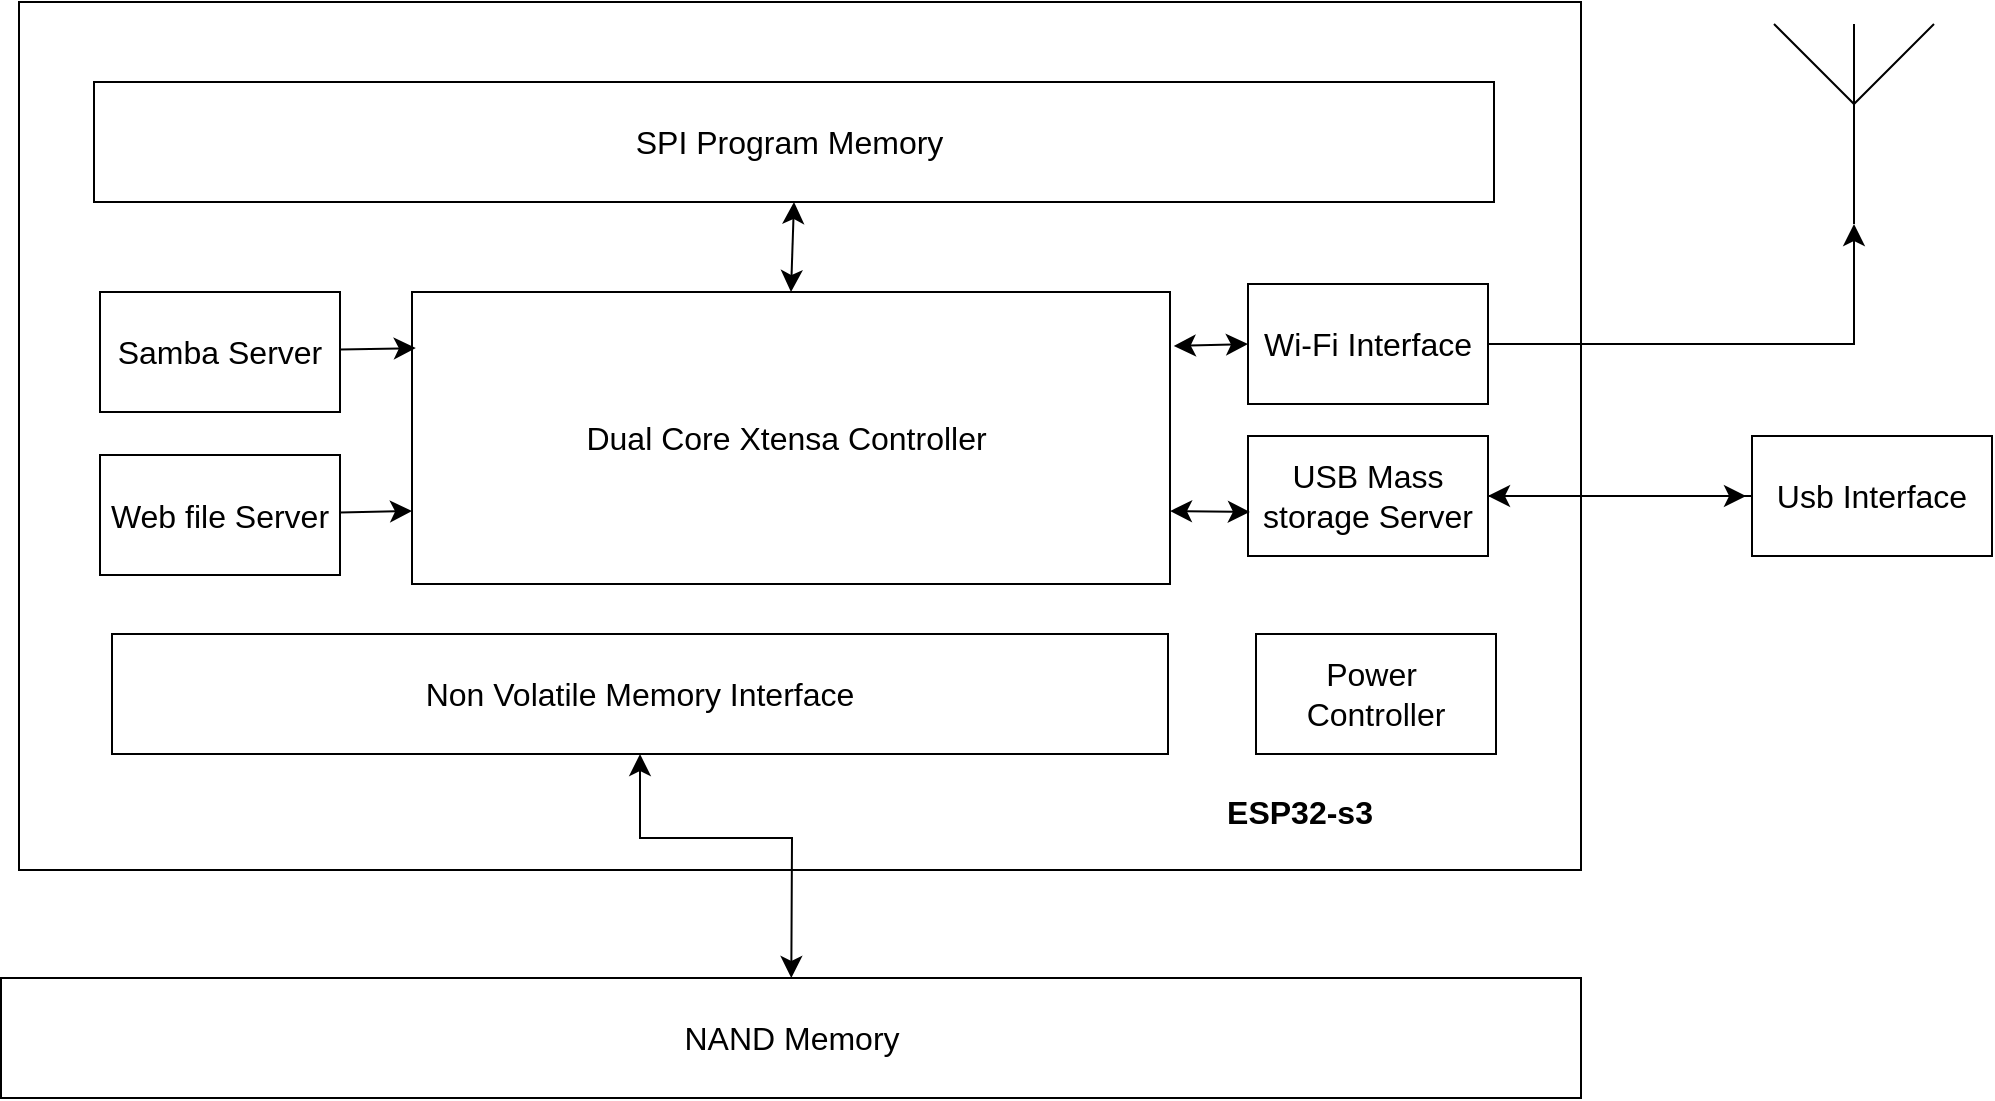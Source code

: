 <mxfile version="22.0.3" type="device" pages="7">
  <diagram name="Main diagram" id="fTazoIgjWFSornXi_nqM">
    <mxGraphModel dx="1818" dy="1270" grid="0" gridSize="10" guides="1" tooltips="1" connect="1" arrows="1" fold="1" page="0" pageScale="1" pageWidth="850" pageHeight="1100" math="0" shadow="0">
      <root>
        <mxCell id="0" />
        <mxCell id="1" parent="0" />
        <mxCell id="XU0CmUklBmpZ9Jlr42OP-1" value="" style="rounded=0;whiteSpace=wrap;html=1;fontSize=16;" parent="1" vertex="1">
          <mxGeometry x="-254.5" y="-87" width="781" height="434" as="geometry" />
        </mxCell>
        <mxCell id="XU0CmUklBmpZ9Jlr42OP-2" value="Samba Server" style="rounded=0;whiteSpace=wrap;html=1;fontSize=16;" parent="1" vertex="1">
          <mxGeometry x="-214" y="58" width="120" height="60" as="geometry" />
        </mxCell>
        <mxCell id="XU0CmUklBmpZ9Jlr42OP-26" style="edgeStyle=none;curved=1;rounded=0;orthogonalLoop=1;jettySize=auto;html=1;entryX=0;entryY=0.75;entryDx=0;entryDy=0;fontSize=12;startSize=8;endSize=8;" parent="1" source="XU0CmUklBmpZ9Jlr42OP-3" target="XU0CmUklBmpZ9Jlr42OP-6" edge="1">
          <mxGeometry relative="1" as="geometry" />
        </mxCell>
        <mxCell id="XU0CmUklBmpZ9Jlr42OP-3" value="Web file Server" style="rounded=0;whiteSpace=wrap;html=1;fontSize=16;" parent="1" vertex="1">
          <mxGeometry x="-214" y="139.5" width="120" height="60" as="geometry" />
        </mxCell>
        <mxCell id="XU0CmUklBmpZ9Jlr42OP-6" value="Dual Core Xtensa Controller&amp;nbsp;" style="rounded=0;whiteSpace=wrap;html=1;fontSize=16;" parent="1" vertex="1">
          <mxGeometry x="-58" y="58" width="379" height="146" as="geometry" />
        </mxCell>
        <mxCell id="XU0CmUklBmpZ9Jlr42OP-7" value="Wi-Fi Interface" style="rounded=0;whiteSpace=wrap;html=1;fontSize=16;" parent="1" vertex="1">
          <mxGeometry x="360" y="54" width="120" height="60" as="geometry" />
        </mxCell>
        <mxCell id="XU0CmUklBmpZ9Jlr42OP-14" style="edgeStyle=none;curved=1;rounded=0;orthogonalLoop=1;jettySize=auto;html=1;fontSize=12;startSize=8;endSize=8;" parent="1" source="XU0CmUklBmpZ9Jlr42OP-8" edge="1">
          <mxGeometry relative="1" as="geometry">
            <mxPoint x="609" y="160" as="targetPoint" />
          </mxGeometry>
        </mxCell>
        <mxCell id="XU0CmUklBmpZ9Jlr42OP-8" value="USB Mass storage Server" style="rounded=0;whiteSpace=wrap;html=1;fontSize=16;" parent="1" vertex="1">
          <mxGeometry x="360" y="130" width="120" height="60" as="geometry" />
        </mxCell>
        <mxCell id="XU0CmUklBmpZ9Jlr42OP-9" value="Non Volatile Memory Interface" style="rounded=0;whiteSpace=wrap;html=1;fontSize=16;" parent="1" vertex="1">
          <mxGeometry x="-208" y="229" width="528" height="60" as="geometry" />
        </mxCell>
        <mxCell id="XU0CmUklBmpZ9Jlr42OP-10" value="Power&amp;nbsp;&lt;br&gt;Controller" style="rounded=0;whiteSpace=wrap;html=1;fontSize=16;" parent="1" vertex="1">
          <mxGeometry x="364" y="229" width="120" height="60" as="geometry" />
        </mxCell>
        <mxCell id="XU0CmUklBmpZ9Jlr42OP-11" value="" style="verticalLabelPosition=bottom;shadow=0;dashed=0;align=center;html=1;verticalAlign=top;shape=mxgraph.electrical.radio.aerial_-_antenna_1;fontSize=16;" parent="1" vertex="1">
          <mxGeometry x="623" y="-76" width="80" height="100" as="geometry" />
        </mxCell>
        <mxCell id="XU0CmUklBmpZ9Jlr42OP-12" style="edgeStyle=none;rounded=0;orthogonalLoop=1;jettySize=auto;html=1;entryX=0.5;entryY=1;entryDx=0;entryDy=0;entryPerimeter=0;fontSize=12;startSize=8;endSize=8;" parent="1" source="XU0CmUklBmpZ9Jlr42OP-7" target="XU0CmUklBmpZ9Jlr42OP-11" edge="1">
          <mxGeometry relative="1" as="geometry">
            <Array as="points">
              <mxPoint x="663" y="84" />
            </Array>
          </mxGeometry>
        </mxCell>
        <mxCell id="XU0CmUklBmpZ9Jlr42OP-15" style="edgeStyle=none;curved=1;rounded=0;orthogonalLoop=1;jettySize=auto;html=1;entryX=1;entryY=0.5;entryDx=0;entryDy=0;fontSize=12;startSize=8;endSize=8;" parent="1" source="XU0CmUklBmpZ9Jlr42OP-13" target="XU0CmUklBmpZ9Jlr42OP-8" edge="1">
          <mxGeometry relative="1" as="geometry" />
        </mxCell>
        <mxCell id="XU0CmUklBmpZ9Jlr42OP-13" value="Usb Interface" style="rounded=0;whiteSpace=wrap;html=1;fontSize=16;" parent="1" vertex="1">
          <mxGeometry x="612" y="130" width="120" height="60" as="geometry" />
        </mxCell>
        <mxCell id="j_90nBa62DZxo_16f8VW-1" style="edgeStyle=none;rounded=0;orthogonalLoop=1;jettySize=auto;html=1;entryX=0.5;entryY=1;entryDx=0;entryDy=0;fontSize=12;startSize=8;endSize=8;jumpStyle=arc;endArrow=classic;endFill=1;startArrow=classic;startFill=1;" parent="1" source="XU0CmUklBmpZ9Jlr42OP-16" target="XU0CmUklBmpZ9Jlr42OP-9" edge="1">
          <mxGeometry relative="1" as="geometry">
            <Array as="points">
              <mxPoint x="132" y="331" />
              <mxPoint x="56" y="331" />
            </Array>
          </mxGeometry>
        </mxCell>
        <mxCell id="XU0CmUklBmpZ9Jlr42OP-16" value="NAND Memory" style="rounded=0;whiteSpace=wrap;html=1;fontSize=16;" parent="1" vertex="1">
          <mxGeometry x="-263.5" y="401" width="790" height="60" as="geometry" />
        </mxCell>
        <mxCell id="XU0CmUklBmpZ9Jlr42OP-22" value="&lt;b&gt;ESP32-s3&lt;/b&gt;" style="text;html=1;strokeColor=none;fillColor=none;align=center;verticalAlign=middle;whiteSpace=wrap;rounded=0;fontSize=16;" parent="1" vertex="1">
          <mxGeometry x="288" y="303" width="196" height="30" as="geometry" />
        </mxCell>
        <mxCell id="XU0CmUklBmpZ9Jlr42OP-23" value="SPI Program Memory&amp;nbsp;" style="rounded=0;whiteSpace=wrap;html=1;fontSize=16;" parent="1" vertex="1">
          <mxGeometry x="-217" y="-47" width="700" height="60" as="geometry" />
        </mxCell>
        <mxCell id="XU0CmUklBmpZ9Jlr42OP-25" style="edgeStyle=none;curved=1;rounded=0;orthogonalLoop=1;jettySize=auto;html=1;entryX=0.005;entryY=0.192;entryDx=0;entryDy=0;entryPerimeter=0;fontSize=12;startSize=8;endSize=8;" parent="1" source="XU0CmUklBmpZ9Jlr42OP-2" target="XU0CmUklBmpZ9Jlr42OP-6" edge="1">
          <mxGeometry relative="1" as="geometry" />
        </mxCell>
        <mxCell id="XU0CmUklBmpZ9Jlr42OP-27" value="" style="endArrow=classic;startArrow=classic;html=1;rounded=0;fontSize=12;startSize=8;endSize=8;curved=1;entryX=0;entryY=0.5;entryDx=0;entryDy=0;exitX=1.005;exitY=0.185;exitDx=0;exitDy=0;exitPerimeter=0;" parent="1" source="XU0CmUklBmpZ9Jlr42OP-6" target="XU0CmUklBmpZ9Jlr42OP-7" edge="1">
          <mxGeometry width="50" height="50" relative="1" as="geometry">
            <mxPoint x="258" y="128" as="sourcePoint" />
            <mxPoint x="308" y="78" as="targetPoint" />
          </mxGeometry>
        </mxCell>
        <mxCell id="XU0CmUklBmpZ9Jlr42OP-28" value="" style="endArrow=classic;startArrow=classic;html=1;rounded=0;fontSize=12;startSize=8;endSize=8;curved=1;exitX=1;exitY=0.75;exitDx=0;exitDy=0;entryX=0.008;entryY=0.633;entryDx=0;entryDy=0;entryPerimeter=0;" parent="1" source="XU0CmUklBmpZ9Jlr42OP-6" target="XU0CmUklBmpZ9Jlr42OP-8" edge="1">
          <mxGeometry width="50" height="50" relative="1" as="geometry">
            <mxPoint x="252" y="193" as="sourcePoint" />
            <mxPoint x="302" y="143" as="targetPoint" />
          </mxGeometry>
        </mxCell>
        <mxCell id="XU0CmUklBmpZ9Jlr42OP-31" value="" style="endArrow=classic;startArrow=classic;html=1;rounded=0;fontSize=12;startSize=8;endSize=8;curved=1;exitX=0.5;exitY=0;exitDx=0;exitDy=0;entryX=0.5;entryY=1;entryDx=0;entryDy=0;" parent="1" source="XU0CmUklBmpZ9Jlr42OP-6" target="XU0CmUklBmpZ9Jlr42OP-23" edge="1">
          <mxGeometry width="50" height="50" relative="1" as="geometry">
            <mxPoint x="120" y="55" as="sourcePoint" />
            <mxPoint x="170" y="5" as="targetPoint" />
          </mxGeometry>
        </mxCell>
      </root>
    </mxGraphModel>
  </diagram>
  <diagram id="toay3siLcUhdeuBCqLCp" name="Main Workflow level 0">
    <mxGraphModel dx="2026" dy="1643" grid="0" gridSize="10" guides="1" tooltips="1" connect="1" arrows="1" fold="1" page="0" pageScale="1" pageWidth="850" pageHeight="1100" math="0" shadow="0">
      <root>
        <mxCell id="0" />
        <mxCell id="1" parent="0" />
        <mxCell id="zY0srTUVZ9NzCnaQc0n0-5" value="" style="edgeStyle=none;curved=1;rounded=0;orthogonalLoop=1;jettySize=auto;html=1;fontSize=12;startSize=8;endSize=8;" parent="1" source="zY0srTUVZ9NzCnaQc0n0-1" target="zY0srTUVZ9NzCnaQc0n0-4" edge="1">
          <mxGeometry relative="1" as="geometry" />
        </mxCell>
        <mxCell id="zY0srTUVZ9NzCnaQc0n0-1" value="Initialize System&amp;nbsp;&lt;br&gt;Variables" style="rounded=0;whiteSpace=wrap;html=1;fontSize=16;" parent="1" vertex="1">
          <mxGeometry x="57" y="-13" width="120" height="60" as="geometry" />
        </mxCell>
        <mxCell id="Uz7L6kSwUrgI2AtsP9i7-2" value="" style="edgeStyle=none;curved=1;rounded=0;orthogonalLoop=1;jettySize=auto;html=1;fontSize=12;startSize=8;endSize=8;" parent="1" source="zY0srTUVZ9NzCnaQc0n0-2" target="Uz7L6kSwUrgI2AtsP9i7-1" edge="1">
          <mxGeometry relative="1" as="geometry" />
        </mxCell>
        <mxCell id="zY0srTUVZ9NzCnaQc0n0-2" value="START" style="strokeWidth=2;html=1;shape=mxgraph.flowchart.start_1;whiteSpace=wrap;fontSize=16;" parent="1" vertex="1">
          <mxGeometry x="70.5" y="-220" width="100" height="60" as="geometry" />
        </mxCell>
        <mxCell id="zY0srTUVZ9NzCnaQc0n0-3" value="END" style="strokeWidth=2;html=1;shape=mxgraph.flowchart.start_1;whiteSpace=wrap;fontSize=16;" parent="1" vertex="1">
          <mxGeometry x="65.5" y="934" width="100" height="60" as="geometry" />
        </mxCell>
        <mxCell id="zY0srTUVZ9NzCnaQc0n0-7" value="" style="edgeStyle=none;curved=1;rounded=0;orthogonalLoop=1;jettySize=auto;html=1;fontSize=12;startSize=8;endSize=8;" parent="1" source="zY0srTUVZ9NzCnaQc0n0-4" target="zY0srTUVZ9NzCnaQc0n0-6" edge="1">
          <mxGeometry relative="1" as="geometry" />
        </mxCell>
        <mxCell id="zY0srTUVZ9NzCnaQc0n0-4" value="Memory Intialization&amp;nbsp;" style="whiteSpace=wrap;html=1;fontSize=16;rounded=0;" parent="1" vertex="1">
          <mxGeometry x="59" y="102" width="120" height="60" as="geometry" />
        </mxCell>
        <mxCell id="zY0srTUVZ9NzCnaQc0n0-9" value="" style="edgeStyle=none;curved=1;rounded=0;orthogonalLoop=1;jettySize=auto;html=1;fontSize=12;startSize=8;endSize=8;" parent="1" source="zY0srTUVZ9NzCnaQc0n0-6" target="zY0srTUVZ9NzCnaQc0n0-8" edge="1">
          <mxGeometry relative="1" as="geometry" />
        </mxCell>
        <mxCell id="zY0srTUVZ9NzCnaQc0n0-6" value="Initialize Web Server thread" style="whiteSpace=wrap;html=1;fontSize=16;rounded=0;" parent="1" vertex="1">
          <mxGeometry x="59" y="194" width="120" height="60" as="geometry" />
        </mxCell>
        <mxCell id="zY0srTUVZ9NzCnaQc0n0-11" value="" style="edgeStyle=none;curved=1;rounded=0;orthogonalLoop=1;jettySize=auto;html=1;fontSize=12;startSize=8;endSize=8;" parent="1" source="zY0srTUVZ9NzCnaQc0n0-8" target="zY0srTUVZ9NzCnaQc0n0-10" edge="1">
          <mxGeometry relative="1" as="geometry" />
        </mxCell>
        <mxCell id="zY0srTUVZ9NzCnaQc0n0-8" value="Initilize samba server thread&amp;nbsp;" style="whiteSpace=wrap;html=1;fontSize=16;rounded=0;" parent="1" vertex="1">
          <mxGeometry x="57" y="281" width="120" height="60" as="geometry" />
        </mxCell>
        <mxCell id="zY0srTUVZ9NzCnaQc0n0-14" value="" style="edgeStyle=none;curved=1;rounded=0;orthogonalLoop=1;jettySize=auto;html=1;fontSize=12;startSize=8;endSize=8;" parent="1" source="gGTVQFrGxdruxYBV3sQ7-1" target="zY0srTUVZ9NzCnaQc0n0-13" edge="1">
          <mxGeometry relative="1" as="geometry" />
        </mxCell>
        <mxCell id="zY0srTUVZ9NzCnaQc0n0-10" value="Intialize usb interface" style="whiteSpace=wrap;html=1;fontSize=16;rounded=0;" parent="1" vertex="1">
          <mxGeometry x="55.5" y="368" width="120" height="60" as="geometry" />
        </mxCell>
        <mxCell id="zY0srTUVZ9NzCnaQc0n0-16" value="" style="edgeStyle=none;curved=1;rounded=0;orthogonalLoop=1;jettySize=auto;html=1;fontSize=12;startSize=8;endSize=8;" parent="1" source="zY0srTUVZ9NzCnaQc0n0-13" target="zY0srTUVZ9NzCnaQc0n0-15" edge="1">
          <mxGeometry relative="1" as="geometry" />
        </mxCell>
        <mxCell id="zY0srTUVZ9NzCnaQc0n0-13" value="Running all threads" style="whiteSpace=wrap;html=1;fontSize=16;rounded=0;" parent="1" vertex="1">
          <mxGeometry x="57" y="592" width="120" height="60" as="geometry" />
        </mxCell>
        <mxCell id="zY0srTUVZ9NzCnaQc0n0-15" value="Is there any&amp;nbsp;&lt;br&gt;error ?" style="rhombus;whiteSpace=wrap;html=1;fontSize=16;rounded=0;" parent="1" vertex="1">
          <mxGeometry x="44.5" y="683" width="145" height="80" as="geometry" />
        </mxCell>
        <mxCell id="zY0srTUVZ9NzCnaQc0n0-19" style="edgeStyle=none;rounded=0;orthogonalLoop=1;jettySize=auto;html=1;entryX=1;entryY=0.5;entryDx=0;entryDy=0;fontSize=12;startSize=8;endSize=8;" parent="1" source="zY0srTUVZ9NzCnaQc0n0-17" target="zY0srTUVZ9NzCnaQc0n0-1" edge="1">
          <mxGeometry relative="1" as="geometry">
            <Array as="points">
              <mxPoint x="382" y="17" />
            </Array>
          </mxGeometry>
        </mxCell>
        <mxCell id="zY0srTUVZ9NzCnaQc0n0-17" value="Performing error handling&amp;nbsp;" style="whiteSpace=wrap;html=1;fontSize=16;rounded=0;" parent="1" vertex="1">
          <mxGeometry x="321" y="763" width="120" height="60" as="geometry" />
        </mxCell>
        <mxCell id="gGTVQFrGxdruxYBV3sQ7-2" value="" style="edgeStyle=none;curved=1;rounded=0;orthogonalLoop=1;jettySize=auto;html=1;fontSize=12;startSize=8;endSize=8;" parent="1" source="zY0srTUVZ9NzCnaQc0n0-10" target="gGTVQFrGxdruxYBV3sQ7-1" edge="1">
          <mxGeometry relative="1" as="geometry">
            <mxPoint x="115.5" y="428" as="sourcePoint" />
            <mxPoint x="115.5" y="624" as="targetPoint" />
          </mxGeometry>
        </mxCell>
        <mxCell id="gGTVQFrGxdruxYBV3sQ7-1" value="Memory assignment to usb interface" style="whiteSpace=wrap;html=1;fontSize=16;strokeWidth=2;" parent="1" vertex="1">
          <mxGeometry x="55.5" y="490" width="120" height="60" as="geometry" />
        </mxCell>
        <mxCell id="Uz7L6kSwUrgI2AtsP9i7-3" value="" style="edgeStyle=none;curved=1;rounded=0;orthogonalLoop=1;jettySize=auto;html=1;fontSize=12;startSize=8;endSize=8;" parent="1" source="Uz7L6kSwUrgI2AtsP9i7-1" target="zY0srTUVZ9NzCnaQc0n0-1" edge="1">
          <mxGeometry relative="1" as="geometry" />
        </mxCell>
        <mxCell id="Uz7L6kSwUrgI2AtsP9i7-1" value="Access point intialization" style="whiteSpace=wrap;html=1;fontSize=16;strokeWidth=2;" parent="1" vertex="1">
          <mxGeometry x="57" y="-123" width="120" height="60" as="geometry" />
        </mxCell>
        <mxCell id="dVCxUzlgjuZMxvUUlzh7-1" value="" style="endArrow=classic;html=1;rounded=0;fontSize=12;startSize=8;endSize=8;exitX=0.5;exitY=1;exitDx=0;exitDy=0;entryX=0;entryY=0.5;entryDx=0;entryDy=0;" edge="1" parent="1" source="zY0srTUVZ9NzCnaQc0n0-15" target="zY0srTUVZ9NzCnaQc0n0-17">
          <mxGeometry width="50" height="50" relative="1" as="geometry">
            <mxPoint x="-58" y="928" as="sourcePoint" />
            <mxPoint x="-8" y="878" as="targetPoint" />
            <Array as="points">
              <mxPoint x="117" y="796" />
            </Array>
          </mxGeometry>
        </mxCell>
      </root>
    </mxGraphModel>
  </diagram>
  <diagram id="ljUjjn1MWmQ3f9rfZQNG" name="WebServer">
    <mxGraphModel dx="2291" dy="1560" grid="0" gridSize="10" guides="1" tooltips="1" connect="1" arrows="1" fold="1" page="0" pageScale="1" pageWidth="850" pageHeight="1100" math="0" shadow="0">
      <root>
        <mxCell id="0" />
        <mxCell id="1" parent="0" />
        <mxCell id="qVJUJBMRkQP7rJ5X1Ypm-4" value="" style="edgeStyle=none;curved=1;rounded=0;orthogonalLoop=1;jettySize=auto;html=1;fontSize=12;startSize=8;endSize=8;" parent="1" source="qVJUJBMRkQP7rJ5X1Ypm-1" target="qVJUJBMRkQP7rJ5X1Ypm-3" edge="1">
          <mxGeometry relative="1" as="geometry" />
        </mxCell>
        <mxCell id="qVJUJBMRkQP7rJ5X1Ypm-1" value="START" style="strokeWidth=2;html=1;shape=mxgraph.flowchart.start_1;whiteSpace=wrap;fontSize=16;" parent="1" vertex="1">
          <mxGeometry x="73.5" y="-198" width="100" height="60" as="geometry" />
        </mxCell>
        <mxCell id="qVJUJBMRkQP7rJ5X1Ypm-2" value="END" style="strokeWidth=2;html=1;shape=mxgraph.flowchart.start_1;whiteSpace=wrap;fontSize=16;" parent="1" vertex="1">
          <mxGeometry x="69" y="727" width="114.5" height="60" as="geometry" />
        </mxCell>
        <mxCell id="qVJUJBMRkQP7rJ5X1Ypm-6" value="" style="edgeStyle=none;curved=1;rounded=0;orthogonalLoop=1;jettySize=auto;html=1;fontSize=12;startSize=8;endSize=8;" parent="1" source="qVJUJBMRkQP7rJ5X1Ypm-3" target="qVJUJBMRkQP7rJ5X1Ypm-5" edge="1">
          <mxGeometry relative="1" as="geometry" />
        </mxCell>
        <mxCell id="qVJUJBMRkQP7rJ5X1Ypm-3" value="Requiring memory parameter&amp;nbsp;" style="whiteSpace=wrap;html=1;fontSize=16;strokeWidth=2;" parent="1" vertex="1">
          <mxGeometry x="63.5" y="-105" width="120" height="60" as="geometry" />
        </mxCell>
        <mxCell id="qVJUJBMRkQP7rJ5X1Ypm-10" value="" style="edgeStyle=none;curved=1;rounded=0;orthogonalLoop=1;jettySize=auto;html=1;fontSize=12;startSize=8;endSize=8;" parent="1" source="qVJUJBMRkQP7rJ5X1Ypm-5" target="qVJUJBMRkQP7rJ5X1Ypm-9" edge="1">
          <mxGeometry relative="1" as="geometry" />
        </mxCell>
        <mxCell id="qVJUJBMRkQP7rJ5X1Ypm-5" value="Require a shared folder&amp;nbsp;" style="whiteSpace=wrap;html=1;fontSize=16;strokeWidth=2;" parent="1" vertex="1">
          <mxGeometry x="63.5" y="-7" width="120" height="60" as="geometry" />
        </mxCell>
        <mxCell id="qVJUJBMRkQP7rJ5X1Ypm-13" value="" style="edgeStyle=none;curved=1;rounded=0;orthogonalLoop=1;jettySize=auto;html=1;fontSize=12;startSize=8;endSize=8;" parent="1" source="qVJUJBMRkQP7rJ5X1Ypm-9" target="qVJUJBMRkQP7rJ5X1Ypm-12" edge="1">
          <mxGeometry relative="1" as="geometry" />
        </mxCell>
        <mxCell id="qVJUJBMRkQP7rJ5X1Ypm-9" value="Is there any network&lt;br&gt;established?&amp;nbsp;" style="rhombus;whiteSpace=wrap;html=1;fontSize=16;strokeWidth=2;" parent="1" vertex="1">
          <mxGeometry x="25.5" y="98" width="196" height="102" as="geometry" />
        </mxCell>
        <mxCell id="qVJUJBMRkQP7rJ5X1Ypm-11" style="edgeStyle=none;curved=1;rounded=0;orthogonalLoop=1;jettySize=auto;html=1;fontSize=12;startSize=8;endSize=8;" parent="1" source="qVJUJBMRkQP7rJ5X1Ypm-9" target="qVJUJBMRkQP7rJ5X1Ypm-9" edge="1">
          <mxGeometry relative="1" as="geometry" />
        </mxCell>
        <mxCell id="qVJUJBMRkQP7rJ5X1Ypm-15" value="" style="edgeStyle=none;curved=1;rounded=0;orthogonalLoop=1;jettySize=auto;html=1;fontSize=12;startSize=8;endSize=8;" parent="1" source="qVJUJBMRkQP7rJ5X1Ypm-12" target="qVJUJBMRkQP7rJ5X1Ypm-14" edge="1">
          <mxGeometry relative="1" as="geometry" />
        </mxCell>
        <mxCell id="qVJUJBMRkQP7rJ5X1Ypm-12" value="Intialize web protocol" style="whiteSpace=wrap;html=1;fontSize=16;strokeWidth=2;" parent="1" vertex="1">
          <mxGeometry x="63.5" y="243" width="120" height="60" as="geometry" />
        </mxCell>
        <mxCell id="qVJUJBMRkQP7rJ5X1Ypm-20" value="" style="edgeStyle=none;curved=1;rounded=0;orthogonalLoop=1;jettySize=auto;html=1;fontSize=12;startSize=8;endSize=8;" parent="1" source="qVJUJBMRkQP7rJ5X1Ypm-14" target="qVJUJBMRkQP7rJ5X1Ypm-19" edge="1">
          <mxGeometry relative="1" as="geometry" />
        </mxCell>
        <mxCell id="qVJUJBMRkQP7rJ5X1Ypm-14" value="Is there any&amp;nbsp;&lt;br&gt;connected&amp;nbsp;&lt;br&gt;user?" style="rhombus;whiteSpace=wrap;html=1;fontSize=16;strokeWidth=2;" parent="1" vertex="1">
          <mxGeometry x="48" y="329" width="151" height="84" as="geometry" />
        </mxCell>
        <mxCell id="qVJUJBMRkQP7rJ5X1Ypm-17" style="edgeStyle=none;curved=1;rounded=0;orthogonalLoop=1;jettySize=auto;html=1;fontSize=12;startSize=8;endSize=8;" parent="1" source="qVJUJBMRkQP7rJ5X1Ypm-14" target="qVJUJBMRkQP7rJ5X1Ypm-14" edge="1">
          <mxGeometry relative="1" as="geometry" />
        </mxCell>
        <mxCell id="qVJUJBMRkQP7rJ5X1Ypm-22" value="" style="edgeStyle=none;curved=1;rounded=0;orthogonalLoop=1;jettySize=auto;html=1;fontSize=12;startSize=8;endSize=8;" parent="1" source="qVJUJBMRkQP7rJ5X1Ypm-19" target="qVJUJBMRkQP7rJ5X1Ypm-21" edge="1">
          <mxGeometry relative="1" as="geometry" />
        </mxCell>
        <mxCell id="qVJUJBMRkQP7rJ5X1Ypm-19" value="Serve User" style="whiteSpace=wrap;html=1;fontSize=16;strokeWidth=2;" parent="1" vertex="1">
          <mxGeometry x="66" y="448" width="120" height="60" as="geometry" />
        </mxCell>
        <mxCell id="qVJUJBMRkQP7rJ5X1Ypm-32" style="edgeStyle=none;rounded=0;orthogonalLoop=1;jettySize=auto;html=1;entryX=0;entryY=0.5;entryDx=0;entryDy=0;fontSize=12;startSize=8;endSize=8;" parent="1" source="qVJUJBMRkQP7rJ5X1Ypm-21" target="qVJUJBMRkQP7rJ5X1Ypm-9" edge="1">
          <mxGeometry relative="1" as="geometry">
            <Array as="points">
              <mxPoint x="121" y="653" />
              <mxPoint x="-122" y="653" />
              <mxPoint x="-122" y="395" />
              <mxPoint x="-126" y="149" />
            </Array>
          </mxGeometry>
        </mxCell>
        <mxCell id="qVJUJBMRkQP7rJ5X1Ypm-33" value="YES" style="edgeLabel;html=1;align=center;verticalAlign=middle;resizable=0;points=[];fontSize=16;" parent="qVJUJBMRkQP7rJ5X1Ypm-32" vertex="1" connectable="0">
          <mxGeometry x="0.06" y="-4" relative="1" as="geometry">
            <mxPoint as="offset" />
          </mxGeometry>
        </mxCell>
        <mxCell id="qVJUJBMRkQP7rJ5X1Ypm-21" value="Has user closed session&amp;nbsp;?" style="rhombus;whiteSpace=wrap;html=1;fontSize=16;strokeWidth=2;" parent="1" vertex="1">
          <mxGeometry x="35" y="540" width="177" height="103" as="geometry" />
        </mxCell>
        <mxCell id="qVJUJBMRkQP7rJ5X1Ypm-26" style="edgeStyle=none;rounded=0;orthogonalLoop=1;jettySize=auto;html=1;entryX=-0.008;entryY=0.4;entryDx=0;entryDy=0;entryPerimeter=0;fontSize=12;startSize=8;endSize=8;" parent="1" source="qVJUJBMRkQP7rJ5X1Ypm-21" target="qVJUJBMRkQP7rJ5X1Ypm-19" edge="1">
          <mxGeometry relative="1" as="geometry">
            <Array as="points">
              <mxPoint x="-42" y="592" />
              <mxPoint x="-42" y="540" />
              <mxPoint x="-42" y="475" />
            </Array>
          </mxGeometry>
        </mxCell>
        <mxCell id="qVJUJBMRkQP7rJ5X1Ypm-34" value="NO" style="edgeLabel;html=1;align=center;verticalAlign=middle;resizable=0;points=[];fontSize=16;" parent="qVJUJBMRkQP7rJ5X1Ypm-26" vertex="1" connectable="0">
          <mxGeometry x="0.005" y="1" relative="1" as="geometry">
            <mxPoint as="offset" />
          </mxGeometry>
        </mxCell>
      </root>
    </mxGraphModel>
  </diagram>
  <diagram id="1tCC8-uCeQaVAguW1fxm" name="Samba Server ">
    <mxGraphModel dx="2582" dy="1738" grid="0" gridSize="10" guides="1" tooltips="1" connect="1" arrows="1" fold="1" page="0" pageScale="1" pageWidth="850" pageHeight="1100" math="0" shadow="0">
      <root>
        <mxCell id="0" />
        <mxCell id="1" parent="0" />
        <mxCell id="dxj5Q77xcm3U5D93LRaJ-1" value="" style="edgeStyle=none;curved=1;rounded=0;orthogonalLoop=1;jettySize=auto;html=1;fontSize=12;startSize=8;endSize=8;" parent="1" source="dxj5Q77xcm3U5D93LRaJ-2" target="dxj5Q77xcm3U5D93LRaJ-5" edge="1">
          <mxGeometry relative="1" as="geometry" />
        </mxCell>
        <mxCell id="dxj5Q77xcm3U5D93LRaJ-2" value="START" style="strokeWidth=2;html=1;shape=mxgraph.flowchart.start_1;whiteSpace=wrap;fontSize=16;" parent="1" vertex="1">
          <mxGeometry x="73.5" y="-198" width="100" height="60" as="geometry" />
        </mxCell>
        <mxCell id="dxj5Q77xcm3U5D93LRaJ-4" value="" style="edgeStyle=none;curved=1;rounded=0;orthogonalLoop=1;jettySize=auto;html=1;fontSize=12;startSize=8;endSize=8;" parent="1" source="dxj5Q77xcm3U5D93LRaJ-5" target="dxj5Q77xcm3U5D93LRaJ-7" edge="1">
          <mxGeometry relative="1" as="geometry" />
        </mxCell>
        <mxCell id="dxj5Q77xcm3U5D93LRaJ-5" value="Requiring memory parameter&amp;nbsp;" style="whiteSpace=wrap;html=1;fontSize=16;strokeWidth=2;" parent="1" vertex="1">
          <mxGeometry x="63.5" y="-105" width="120" height="60" as="geometry" />
        </mxCell>
        <mxCell id="dxj5Q77xcm3U5D93LRaJ-6" value="" style="edgeStyle=none;curved=1;rounded=0;orthogonalLoop=1;jettySize=auto;html=1;fontSize=12;startSize=8;endSize=8;" parent="1" source="dxj5Q77xcm3U5D93LRaJ-7" target="dxj5Q77xcm3U5D93LRaJ-9" edge="1">
          <mxGeometry relative="1" as="geometry" />
        </mxCell>
        <mxCell id="dxj5Q77xcm3U5D93LRaJ-7" value="require mounted partitions" style="whiteSpace=wrap;html=1;fontSize=16;strokeWidth=2;" parent="1" vertex="1">
          <mxGeometry x="63.5" y="-7" width="120" height="60" as="geometry" />
        </mxCell>
        <mxCell id="dxj5Q77xcm3U5D93LRaJ-8" value="" style="edgeStyle=none;curved=1;rounded=0;orthogonalLoop=1;jettySize=auto;html=1;fontSize=12;startSize=8;endSize=8;" parent="1" source="dxj5Q77xcm3U5D93LRaJ-9" target="dxj5Q77xcm3U5D93LRaJ-11" edge="1">
          <mxGeometry relative="1" as="geometry" />
        </mxCell>
        <mxCell id="kxQfUp_t4t4XUF0_W-h6-2" value="YES" style="edgeLabel;html=1;align=center;verticalAlign=middle;resizable=0;points=[];fontSize=16;" parent="dxj5Q77xcm3U5D93LRaJ-8" vertex="1" connectable="0">
          <mxGeometry x="-0.256" y="-1" relative="1" as="geometry">
            <mxPoint as="offset" />
          </mxGeometry>
        </mxCell>
        <mxCell id="dxj5Q77xcm3U5D93LRaJ-9" value="Is there any network&lt;br&gt;established?&amp;nbsp;" style="rhombus;whiteSpace=wrap;html=1;fontSize=16;strokeWidth=2;" parent="1" vertex="1">
          <mxGeometry x="25.5" y="85" width="196" height="102" as="geometry" />
        </mxCell>
        <mxCell id="dxj5Q77xcm3U5D93LRaJ-10" value="" style="edgeStyle=none;curved=1;rounded=0;orthogonalLoop=1;jettySize=auto;html=1;fontSize=12;startSize=8;endSize=8;" parent="1" source="dxj5Q77xcm3U5D93LRaJ-11" target="dxj5Q77xcm3U5D93LRaJ-13" edge="1">
          <mxGeometry relative="1" as="geometry" />
        </mxCell>
        <mxCell id="dxj5Q77xcm3U5D93LRaJ-11" value="Intialize SMB2.0 protocol" style="whiteSpace=wrap;html=1;fontSize=16;strokeWidth=2;" parent="1" vertex="1">
          <mxGeometry x="51.25" y="230" width="144.5" height="56" as="geometry" />
        </mxCell>
        <mxCell id="dxj5Q77xcm3U5D93LRaJ-12" value="" style="edgeStyle=none;curved=1;rounded=0;orthogonalLoop=1;jettySize=auto;html=1;fontSize=12;startSize=8;endSize=8;" parent="1" source="dxj5Q77xcm3U5D93LRaJ-23" target="dxj5Q77xcm3U5D93LRaJ-16" edge="1">
          <mxGeometry relative="1" as="geometry" />
        </mxCell>
        <mxCell id="dxj5Q77xcm3U5D93LRaJ-31" value="YES" style="edgeLabel;html=1;align=center;verticalAlign=middle;resizable=0;points=[];fontSize=16;" parent="dxj5Q77xcm3U5D93LRaJ-12" vertex="1" connectable="0">
          <mxGeometry x="-0.063" y="3" relative="1" as="geometry">
            <mxPoint as="offset" />
          </mxGeometry>
        </mxCell>
        <mxCell id="dxj5Q77xcm3U5D93LRaJ-27" value="" style="edgeStyle=none;curved=1;rounded=0;orthogonalLoop=1;jettySize=auto;html=1;fontSize=12;startSize=8;endSize=8;" parent="1" source="dxj5Q77xcm3U5D93LRaJ-13" target="dxj5Q77xcm3U5D93LRaJ-26" edge="1">
          <mxGeometry relative="1" as="geometry" />
        </mxCell>
        <mxCell id="kxQfUp_t4t4XUF0_W-h6-1" value="YES" style="edgeLabel;html=1;align=center;verticalAlign=middle;resizable=0;points=[];fontSize=16;" parent="dxj5Q77xcm3U5D93LRaJ-27" vertex="1" connectable="0">
          <mxGeometry x="-0.319" y="1" relative="1" as="geometry">
            <mxPoint as="offset" />
          </mxGeometry>
        </mxCell>
        <mxCell id="dxj5Q77xcm3U5D93LRaJ-13" value="Is there any&amp;nbsp;&lt;br&gt;connected&amp;nbsp;&lt;br&gt;user?" style="rhombus;whiteSpace=wrap;html=1;fontSize=16;strokeWidth=2;" parent="1" vertex="1">
          <mxGeometry x="48" y="329" width="151" height="84" as="geometry" />
        </mxCell>
        <mxCell id="dxj5Q77xcm3U5D93LRaJ-14" value="NO" style="edgeStyle=none;curved=1;rounded=0;orthogonalLoop=1;jettySize=auto;html=1;fontSize=12;startSize=8;endSize=8;elbow=vertical;" parent="1" source="dxj5Q77xcm3U5D93LRaJ-13" target="dxj5Q77xcm3U5D93LRaJ-13" edge="1">
          <mxGeometry relative="1" as="geometry" />
        </mxCell>
        <mxCell id="dxj5Q77xcm3U5D93LRaJ-15" value="" style="edgeStyle=none;curved=1;rounded=0;orthogonalLoop=1;jettySize=auto;html=1;fontSize=12;startSize=8;endSize=8;" parent="1" source="dxj5Q77xcm3U5D93LRaJ-16" target="dxj5Q77xcm3U5D93LRaJ-19" edge="1">
          <mxGeometry relative="1" as="geometry" />
        </mxCell>
        <mxCell id="dxj5Q77xcm3U5D93LRaJ-16" value="Serve User" style="whiteSpace=wrap;html=1;fontSize=16;strokeWidth=2;" parent="1" vertex="1">
          <mxGeometry x="60" y="702" width="120" height="60" as="geometry" />
        </mxCell>
        <mxCell id="dxj5Q77xcm3U5D93LRaJ-34" style="edgeStyle=none;rounded=0;orthogonalLoop=1;jettySize=auto;html=1;entryX=0;entryY=0.5;entryDx=0;entryDy=0;fontSize=12;startSize=8;endSize=8;" parent="1" source="dxj5Q77xcm3U5D93LRaJ-19" target="dxj5Q77xcm3U5D93LRaJ-13" edge="1">
          <mxGeometry relative="1" as="geometry">
            <Array as="points">
              <mxPoint x="118" y="950" />
              <mxPoint x="-155" y="950" />
              <mxPoint x="-155" y="602" />
              <mxPoint x="-155" y="371" />
            </Array>
          </mxGeometry>
        </mxCell>
        <mxCell id="dxj5Q77xcm3U5D93LRaJ-35" value="YES" style="edgeLabel;html=1;align=center;verticalAlign=middle;resizable=0;points=[];fontSize=16;" parent="dxj5Q77xcm3U5D93LRaJ-34" vertex="1" connectable="0">
          <mxGeometry x="0.036" relative="1" as="geometry">
            <mxPoint as="offset" />
          </mxGeometry>
        </mxCell>
        <mxCell id="dxj5Q77xcm3U5D93LRaJ-19" value="Has user closed session&amp;nbsp;?" style="rhombus;whiteSpace=wrap;html=1;fontSize=16;strokeWidth=2;" parent="1" vertex="1">
          <mxGeometry x="29" y="794" width="177" height="103" as="geometry" />
        </mxCell>
        <mxCell id="dxj5Q77xcm3U5D93LRaJ-20" style="edgeStyle=none;rounded=0;orthogonalLoop=1;jettySize=auto;html=1;entryX=-0.008;entryY=0.4;entryDx=0;entryDy=0;entryPerimeter=0;fontSize=12;startSize=8;endSize=8;" parent="1" source="dxj5Q77xcm3U5D93LRaJ-19" target="dxj5Q77xcm3U5D93LRaJ-16" edge="1">
          <mxGeometry relative="1" as="geometry">
            <Array as="points">
              <mxPoint x="-48" y="846" />
              <mxPoint x="-48" y="794" />
              <mxPoint x="-48" y="726" />
            </Array>
          </mxGeometry>
        </mxCell>
        <mxCell id="dxj5Q77xcm3U5D93LRaJ-21" value="NO" style="edgeLabel;html=1;align=center;verticalAlign=middle;resizable=0;points=[];fontSize=16;" parent="dxj5Q77xcm3U5D93LRaJ-20" vertex="1" connectable="0">
          <mxGeometry x="0.005" y="1" relative="1" as="geometry">
            <mxPoint as="offset" />
          </mxGeometry>
        </mxCell>
        <mxCell id="dxj5Q77xcm3U5D93LRaJ-29" style="edgeStyle=none;rounded=0;orthogonalLoop=1;jettySize=auto;html=1;entryX=0;entryY=0.5;entryDx=0;entryDy=0;fontSize=12;startSize=8;endSize=8;" parent="1" source="dxj5Q77xcm3U5D93LRaJ-23" target="dxj5Q77xcm3U5D93LRaJ-13" edge="1">
          <mxGeometry relative="1" as="geometry">
            <Array as="points">
              <mxPoint x="-41" y="607" />
              <mxPoint x="-41" y="371" />
            </Array>
          </mxGeometry>
        </mxCell>
        <mxCell id="dxj5Q77xcm3U5D93LRaJ-30" value="NO" style="edgeLabel;html=1;align=center;verticalAlign=middle;resizable=0;points=[];fontSize=16;" parent="dxj5Q77xcm3U5D93LRaJ-29" vertex="1" connectable="0">
          <mxGeometry x="-0.223" y="2" relative="1" as="geometry">
            <mxPoint as="offset" />
          </mxGeometry>
        </mxCell>
        <mxCell id="dxj5Q77xcm3U5D93LRaJ-23" value="Is user Authenticated?&amp;nbsp;" style="strokeWidth=2;html=1;shape=mxgraph.flowchart.decision;whiteSpace=wrap;fontSize=16;" parent="1" vertex="1">
          <mxGeometry x="43" y="551" width="161" height="117" as="geometry" />
        </mxCell>
        <mxCell id="dxj5Q77xcm3U5D93LRaJ-28" value="" style="edgeStyle=none;curved=1;rounded=0;orthogonalLoop=1;jettySize=auto;html=1;fontSize=12;startSize=8;endSize=8;" parent="1" source="dxj5Q77xcm3U5D93LRaJ-26" target="dxj5Q77xcm3U5D93LRaJ-23" edge="1">
          <mxGeometry relative="1" as="geometry" />
        </mxCell>
        <mxCell id="dxj5Q77xcm3U5D93LRaJ-26" value="User Authentication" style="whiteSpace=wrap;html=1;fontSize=16;strokeWidth=2;" parent="1" vertex="1">
          <mxGeometry x="63.5" y="460" width="120" height="60" as="geometry" />
        </mxCell>
        <mxCell id="dxj5Q77xcm3U5D93LRaJ-36" value="END" style="strokeWidth=2;html=1;shape=mxgraph.flowchart.start_1;whiteSpace=wrap;fontSize=16;" parent="1" vertex="1">
          <mxGeometry x="63.5" y="1047" width="100" height="60" as="geometry" />
        </mxCell>
        <mxCell id="kxQfUp_t4t4XUF0_W-h6-3" style="edgeStyle=none;curved=1;rounded=0;orthogonalLoop=1;jettySize=auto;html=1;fontSize=12;startSize=8;endSize=8;elbow=vertical;" parent="1" source="dxj5Q77xcm3U5D93LRaJ-9" target="dxj5Q77xcm3U5D93LRaJ-9" edge="1">
          <mxGeometry relative="1" as="geometry" />
        </mxCell>
        <mxCell id="kxQfUp_t4t4XUF0_W-h6-4" value="NO" style="edgeLabel;html=1;align=center;verticalAlign=middle;resizable=0;points=[];fontSize=16;" parent="kxQfUp_t4t4XUF0_W-h6-3" vertex="1" connectable="0">
          <mxGeometry x="-0.471" y="-1" relative="1" as="geometry">
            <mxPoint as="offset" />
          </mxGeometry>
        </mxCell>
      </root>
    </mxGraphModel>
  </diagram>
  <diagram id="tgumb__eXTzzdI0p3lFO" name="ERD">
    <mxGraphModel dx="1818" dy="870" grid="0" gridSize="10" guides="1" tooltips="1" connect="1" arrows="1" fold="1" page="0" pageScale="1" pageWidth="850" pageHeight="1100" math="0" shadow="0">
      <root>
        <mxCell id="0" />
        <mxCell id="1" parent="0" />
        <mxCell id="ml3TuAgjRU_vr_eMzegj-1" style="edgeStyle=none;curved=1;rounded=0;orthogonalLoop=1;jettySize=auto;html=1;fontSize=12;startSize=8;endSize=8;" edge="1" parent="1" source="D1cFz3_i3cDQyEAsY_7A-2" target="D1cFz3_i3cDQyEAsY_7A-1">
          <mxGeometry relative="1" as="geometry" />
        </mxCell>
        <mxCell id="sFhGlfTlwxxJaQgbpv19-1" value="&lt;b&gt;User&lt;/b&gt;" style="swimlane;childLayout=stackLayout;horizontal=1;startSize=50;horizontalStack=0;rounded=1;fontSize=14;fontStyle=0;strokeWidth=2;resizeParent=0;resizeLast=1;shadow=0;dashed=0;align=center;arcSize=4;whiteSpace=wrap;html=1;" parent="1" vertex="1">
          <mxGeometry x="305" y="356" width="160" height="120" as="geometry" />
        </mxCell>
        <mxCell id="sFhGlfTlwxxJaQgbpv19-2" value="+ Host device mac address&lt;br&gt;+username" style="align=left;strokeColor=none;fillColor=none;spacingLeft=4;fontSize=12;verticalAlign=top;resizable=0;rotatable=0;part=1;html=1;" parent="sFhGlfTlwxxJaQgbpv19-1" vertex="1">
          <mxGeometry y="50" width="160" height="70" as="geometry" />
        </mxCell>
        <mxCell id="sFhGlfTlwxxJaQgbpv19-3" value="&lt;b&gt;User&amp;nbsp;&lt;/b&gt;" style="swimlane;childLayout=stackLayout;horizontal=1;startSize=50;horizontalStack=0;rounded=1;fontSize=14;fontStyle=0;strokeWidth=2;resizeParent=0;resizeLast=1;shadow=0;dashed=0;align=center;arcSize=4;whiteSpace=wrap;html=1;" parent="1" vertex="1">
          <mxGeometry x="311" y="11" width="160" height="120" as="geometry" />
        </mxCell>
        <mxCell id="sFhGlfTlwxxJaQgbpv19-20" value="" style="shape=table;startSize=0;container=1;collapsible=1;childLayout=tableLayout;fixedRows=1;rowLines=0;fontStyle=0;align=center;resizeLast=1;strokeColor=none;fillColor=none;collapsible=0;fontSize=16;" parent="sFhGlfTlwxxJaQgbpv19-3" vertex="1">
          <mxGeometry y="50" width="160" height="30" as="geometry" />
        </mxCell>
        <mxCell id="sFhGlfTlwxxJaQgbpv19-21" value="" style="shape=tableRow;horizontal=0;startSize=0;swimlaneHead=0;swimlaneBody=0;fillColor=none;collapsible=0;dropTarget=0;points=[[0,0.5],[1,0.5]];portConstraint=eastwest;top=0;left=0;right=0;bottom=1;fontSize=16;" parent="sFhGlfTlwxxJaQgbpv19-20" vertex="1">
          <mxGeometry width="160" height="30" as="geometry" />
        </mxCell>
        <mxCell id="sFhGlfTlwxxJaQgbpv19-22" value="PK" style="shape=partialRectangle;connectable=0;fillColor=none;top=0;left=0;bottom=0;right=0;fontStyle=1;overflow=hidden;whiteSpace=wrap;html=1;fontSize=16;" parent="sFhGlfTlwxxJaQgbpv19-21" vertex="1">
          <mxGeometry width="30" height="30" as="geometry">
            <mxRectangle width="30" height="30" as="alternateBounds" />
          </mxGeometry>
        </mxCell>
        <mxCell id="sFhGlfTlwxxJaQgbpv19-23" value="Admin" style="shape=partialRectangle;connectable=0;fillColor=none;top=0;left=0;bottom=0;right=0;align=left;spacingLeft=6;fontStyle=5;overflow=hidden;whiteSpace=wrap;html=1;fontSize=16;" parent="sFhGlfTlwxxJaQgbpv19-21" vertex="1">
          <mxGeometry x="30" width="130" height="30" as="geometry">
            <mxRectangle width="130" height="30" as="alternateBounds" />
          </mxGeometry>
        </mxCell>
        <mxCell id="sFhGlfTlwxxJaQgbpv19-4" value="+Credentials&lt;br&gt;+Mac Address" style="align=left;strokeColor=none;fillColor=none;spacingLeft=4;fontSize=12;verticalAlign=top;resizable=0;rotatable=0;part=1;html=1;" parent="sFhGlfTlwxxJaQgbpv19-3" vertex="1">
          <mxGeometry y="80" width="160" height="40" as="geometry" />
        </mxCell>
        <mxCell id="sFhGlfTlwxxJaQgbpv19-25" value="&lt;b&gt;Memory&lt;/b&gt;" style="swimlane;childLayout=stackLayout;horizontal=1;startSize=50;horizontalStack=0;rounded=1;fontSize=14;fontStyle=0;strokeWidth=2;resizeParent=0;resizeLast=1;shadow=0;dashed=0;align=center;arcSize=4;whiteSpace=wrap;html=1;" parent="1" vertex="1">
          <mxGeometry x="-319" y="259" width="160" height="228" as="geometry" />
        </mxCell>
        <mxCell id="sFhGlfTlwxxJaQgbpv19-27" value="" style="shape=table;startSize=0;container=1;collapsible=1;childLayout=tableLayout;fixedRows=1;rowLines=0;fontStyle=0;align=center;resizeLast=1;strokeColor=none;fillColor=none;collapsible=0;fontSize=16;" parent="sFhGlfTlwxxJaQgbpv19-25" vertex="1">
          <mxGeometry y="50" width="160" height="178" as="geometry" />
        </mxCell>
        <mxCell id="sFhGlfTlwxxJaQgbpv19-28" value="" style="shape=tableRow;horizontal=0;startSize=0;swimlaneHead=0;swimlaneBody=0;fillColor=none;collapsible=0;dropTarget=0;points=[[0,0.5],[1,0.5]];portConstraint=eastwest;top=0;left=0;right=0;bottom=0;fontSize=16;" parent="sFhGlfTlwxxJaQgbpv19-27" vertex="1">
          <mxGeometry width="160" height="40" as="geometry" />
        </mxCell>
        <mxCell id="sFhGlfTlwxxJaQgbpv19-29" value="FK" style="shape=partialRectangle;connectable=0;fillColor=none;top=0;left=0;bottom=0;right=0;fontStyle=0;overflow=hidden;whiteSpace=wrap;html=1;fontSize=16;" parent="sFhGlfTlwxxJaQgbpv19-28" vertex="1">
          <mxGeometry width="25.75" height="40" as="geometry">
            <mxRectangle width="25.75" height="40" as="alternateBounds" />
          </mxGeometry>
        </mxCell>
        <mxCell id="sFhGlfTlwxxJaQgbpv19-30" value="root folder" style="shape=partialRectangle;connectable=0;fillColor=none;top=0;left=0;bottom=0;right=0;align=left;spacingLeft=6;fontStyle=0;overflow=hidden;whiteSpace=wrap;html=1;fontSize=16;" parent="sFhGlfTlwxxJaQgbpv19-28" vertex="1">
          <mxGeometry x="25.75" width="134.25" height="40" as="geometry">
            <mxRectangle width="134.25" height="40" as="alternateBounds" />
          </mxGeometry>
        </mxCell>
        <mxCell id="sFhGlfTlwxxJaQgbpv19-31" value="" style="shape=tableRow;horizontal=0;startSize=0;swimlaneHead=0;swimlaneBody=0;fillColor=none;collapsible=0;dropTarget=0;points=[[0,0.5],[1,0.5]];portConstraint=eastwest;top=0;left=0;right=0;bottom=0;fontSize=16;" parent="sFhGlfTlwxxJaQgbpv19-27" vertex="1">
          <mxGeometry y="40" width="160" height="27" as="geometry" />
        </mxCell>
        <mxCell id="sFhGlfTlwxxJaQgbpv19-32" value="FK" style="shape=partialRectangle;connectable=0;fillColor=none;top=0;left=0;bottom=0;right=0;fontStyle=0;overflow=hidden;whiteSpace=wrap;html=1;fontSize=16;" parent="sFhGlfTlwxxJaQgbpv19-31" vertex="1">
          <mxGeometry width="25.75" height="27" as="geometry">
            <mxRectangle width="25.75" height="27" as="alternateBounds" />
          </mxGeometry>
        </mxCell>
        <mxCell id="sFhGlfTlwxxJaQgbpv19-33" value="shared folder&amp;nbsp;" style="shape=partialRectangle;connectable=0;fillColor=none;top=0;left=0;bottom=0;right=0;align=left;spacingLeft=6;fontStyle=0;overflow=hidden;whiteSpace=wrap;html=1;fontSize=16;" parent="sFhGlfTlwxxJaQgbpv19-31" vertex="1">
          <mxGeometry x="25.75" width="134.25" height="27" as="geometry">
            <mxRectangle width="134.25" height="27" as="alternateBounds" />
          </mxGeometry>
        </mxCell>
        <mxCell id="D1cFz3_i3cDQyEAsY_7A-1" value="Web Server" style="swimlane;childLayout=stackLayout;horizontal=1;startSize=50;horizontalStack=0;rounded=1;fontSize=14;fontStyle=1;strokeWidth=2;resizeParent=0;resizeLast=1;shadow=0;dashed=0;align=center;arcSize=4;whiteSpace=wrap;html=1;" parent="1" vertex="1">
          <mxGeometry x="-12" y="459" width="160" height="120" as="geometry" />
        </mxCell>
        <mxCell id="D1cFz3_i3cDQyEAsY_7A-2" value="+server directory&amp;nbsp;&lt;br&gt;+user database&amp;nbsp;&lt;br&gt;+session management&amp;nbsp;" style="align=left;strokeColor=none;fillColor=none;spacingLeft=4;fontSize=12;verticalAlign=top;resizable=0;rotatable=0;part=1;html=1;" parent="D1cFz3_i3cDQyEAsY_7A-1" vertex="1">
          <mxGeometry y="50" width="160" height="70" as="geometry" />
        </mxCell>
        <mxCell id="D1cFz3_i3cDQyEAsY_7A-4" value="Samba Server" style="swimlane;childLayout=stackLayout;horizontal=1;startSize=50;horizontalStack=0;rounded=1;fontSize=14;fontStyle=1;strokeWidth=2;resizeParent=0;resizeLast=1;shadow=0;dashed=0;align=center;arcSize=4;whiteSpace=wrap;html=1;" parent="1" vertex="1">
          <mxGeometry x="-12" y="66" width="160" height="142" as="geometry" />
        </mxCell>
        <mxCell id="D1cFz3_i3cDQyEAsY_7A-5" value="+ Credentials&lt;br&gt;" style="align=left;strokeColor=none;fillColor=none;spacingLeft=4;fontSize=12;verticalAlign=top;resizable=0;rotatable=0;part=1;html=1;" parent="D1cFz3_i3cDQyEAsY_7A-4" vertex="1">
          <mxGeometry y="50" width="160" height="92" as="geometry" />
        </mxCell>
        <mxCell id="ml3TuAgjRU_vr_eMzegj-2" style="edgeStyle=none;curved=1;rounded=0;orthogonalLoop=1;jettySize=auto;html=1;entryX=0.5;entryY=-0.143;entryDx=0;entryDy=0;entryPerimeter=0;fontSize=12;startSize=8;endSize=8;" edge="1" parent="D1cFz3_i3cDQyEAsY_7A-4" source="D1cFz3_i3cDQyEAsY_7A-5" target="D1cFz3_i3cDQyEAsY_7A-5">
          <mxGeometry relative="1" as="geometry" />
        </mxCell>
        <mxCell id="D1cFz3_i3cDQyEAsY_7A-9" value="USB Server" style="swimlane;childLayout=stackLayout;horizontal=1;startSize=50;horizontalStack=0;rounded=1;fontSize=14;fontStyle=1;strokeWidth=2;resizeParent=0;resizeLast=1;shadow=0;dashed=0;align=center;arcSize=4;whiteSpace=wrap;html=1;" parent="1" vertex="1">
          <mxGeometry x="-12" y="285" width="160" height="120" as="geometry" />
        </mxCell>
        <mxCell id="D1cFz3_i3cDQyEAsY_7A-10" value="+vendor Id&amp;nbsp;&lt;br&gt;+usb Vendor Name&amp;nbsp;&lt;br&gt;+server directory&amp;nbsp;" style="align=left;strokeColor=none;fillColor=none;spacingLeft=4;fontSize=12;verticalAlign=top;resizable=0;rotatable=0;part=1;html=1;" parent="D1cFz3_i3cDQyEAsY_7A-9" vertex="1">
          <mxGeometry y="50" width="160" height="70" as="geometry" />
        </mxCell>
        <mxCell id="D1cFz3_i3cDQyEAsY_7A-12" value="" style="edgeStyle=entityRelationEdgeStyle;fontSize=12;html=1;endArrow=ERzeroToMany;startArrow=ERmandOne;rounded=0;startSize=8;endSize=8;curved=1;exitX=1;exitY=0.25;exitDx=0;exitDy=0;entryX=0;entryY=0.25;entryDx=0;entryDy=0;" parent="1" source="D1cFz3_i3cDQyEAsY_7A-10" target="sFhGlfTlwxxJaQgbpv19-2" edge="1">
          <mxGeometry width="100" height="100" relative="1" as="geometry">
            <mxPoint x="211" y="340" as="sourcePoint" />
            <mxPoint x="311" y="240" as="targetPoint" />
          </mxGeometry>
        </mxCell>
        <mxCell id="ml3TuAgjRU_vr_eMzegj-3" value="" style="edgeStyle=entityRelationEdgeStyle;fontSize=12;html=1;endArrow=ERzeroToOne;startArrow=ERmandOne;rounded=0;startSize=8;endSize=8;curved=1;exitX=1;exitY=0.5;exitDx=0;exitDy=0;entryX=0;entryY=0.5;entryDx=0;entryDy=0;" edge="1" parent="1" source="D1cFz3_i3cDQyEAsY_7A-5" target="sFhGlfTlwxxJaQgbpv19-21">
          <mxGeometry width="100" height="100" relative="1" as="geometry">
            <mxPoint x="39" y="480" as="sourcePoint" />
            <mxPoint x="139" y="380" as="targetPoint" />
          </mxGeometry>
        </mxCell>
        <mxCell id="ml3TuAgjRU_vr_eMzegj-4" value="" style="edgeStyle=entityRelationEdgeStyle;fontSize=12;html=1;endArrow=ERzeroToOne;startArrow=ERmandOne;rounded=0;startSize=8;endSize=8;curved=1;exitX=1;exitY=0.5;exitDx=0;exitDy=0;entryX=0;entryY=0.5;entryDx=0;entryDy=0;" edge="1" parent="1" source="sFhGlfTlwxxJaQgbpv19-28" target="D1cFz3_i3cDQyEAsY_7A-5">
          <mxGeometry width="100" height="100" relative="1" as="geometry">
            <mxPoint x="39" y="403" as="sourcePoint" />
            <mxPoint x="139" y="303" as="targetPoint" />
          </mxGeometry>
        </mxCell>
        <mxCell id="ml3TuAgjRU_vr_eMzegj-5" value="" style="edgeStyle=entityRelationEdgeStyle;fontSize=12;html=1;endArrow=ERzeroToOne;startArrow=ERmandOne;rounded=0;startSize=8;endSize=8;curved=1;exitX=1;exitY=0.5;exitDx=0;exitDy=0;entryX=0;entryY=0.5;entryDx=0;entryDy=0;" edge="1" parent="1" source="sFhGlfTlwxxJaQgbpv19-31" target="D1cFz3_i3cDQyEAsY_7A-2">
          <mxGeometry width="100" height="100" relative="1" as="geometry">
            <mxPoint x="39" y="403" as="sourcePoint" />
            <mxPoint x="139" y="303" as="targetPoint" />
          </mxGeometry>
        </mxCell>
        <mxCell id="ml3TuAgjRU_vr_eMzegj-6" value="" style="edgeStyle=entityRelationEdgeStyle;fontSize=12;html=1;endArrow=ERzeroToOne;startArrow=ERmandOne;rounded=0;startSize=8;endSize=8;curved=1;exitX=1;exitY=0.5;exitDx=0;exitDy=0;" edge="1" parent="1" source="sFhGlfTlwxxJaQgbpv19-28" target="D1cFz3_i3cDQyEAsY_7A-10">
          <mxGeometry width="100" height="100" relative="1" as="geometry">
            <mxPoint x="39" y="403" as="sourcePoint" />
            <mxPoint x="139" y="303" as="targetPoint" />
          </mxGeometry>
        </mxCell>
        <mxCell id="ml3TuAgjRU_vr_eMzegj-7" value="" style="edgeStyle=entityRelationEdgeStyle;fontSize=12;html=1;endArrow=ERzeroToMany;startArrow=ERmandOne;rounded=0;startSize=8;endSize=8;curved=1;entryX=0;entryY=0.25;entryDx=0;entryDy=0;" edge="1" parent="1" source="D1cFz3_i3cDQyEAsY_7A-1" target="sFhGlfTlwxxJaQgbpv19-2">
          <mxGeometry width="100" height="100" relative="1" as="geometry">
            <mxPoint x="39" y="403" as="sourcePoint" />
            <mxPoint x="139" y="303" as="targetPoint" />
          </mxGeometry>
        </mxCell>
      </root>
    </mxGraphModel>
  </diagram>
  <diagram id="NxbEcz26TGmNjQziEYNB" name="Use case">
    <mxGraphModel dx="1818" dy="1270" grid="0" gridSize="10" guides="1" tooltips="1" connect="1" arrows="1" fold="1" page="0" pageScale="1" pageWidth="850" pageHeight="1100" math="0" shadow="0">
      <root>
        <mxCell id="0" />
        <mxCell id="1" parent="0" />
        <mxCell id="5iwIbKrSCyOs3nVauMhu-19" style="edgeStyle=none;curved=1;rounded=0;orthogonalLoop=1;jettySize=auto;html=1;entryX=0;entryY=0.5;entryDx=0;entryDy=0;fontSize=12;startSize=8;endSize=8;exitX=1;exitY=0.333;exitDx=0;exitDy=0;exitPerimeter=0;" parent="1" source="5iwIbKrSCyOs3nVauMhu-1" target="5iwIbKrSCyOs3nVauMhu-4" edge="1">
          <mxGeometry relative="1" as="geometry">
            <mxPoint x="-234" y="-184" as="sourcePoint" />
          </mxGeometry>
        </mxCell>
        <mxCell id="5iwIbKrSCyOs3nVauMhu-1" value="User:Admin" style="shape=umlActor;verticalLabelPosition=bottom;verticalAlign=top;html=1;outlineConnect=0;fontSize=16;" parent="1" vertex="1">
          <mxGeometry x="-268" y="-46" width="30" height="60" as="geometry" />
        </mxCell>
        <mxCell id="5iwIbKrSCyOs3nVauMhu-3" value="" style="rounded=1;whiteSpace=wrap;html=1;fontSize=16;fillColor=none;" parent="1" vertex="1">
          <mxGeometry x="0.5" y="-254" width="187" height="894" as="geometry" />
        </mxCell>
        <mxCell id="5iwIbKrSCyOs3nVauMhu-4" value="Initiating&lt;br&gt;&amp;nbsp;System" style="ellipse;whiteSpace=wrap;html=1;fontSize=16;" parent="1" vertex="1">
          <mxGeometry x="36" y="-186" width="120" height="80" as="geometry" />
        </mxCell>
        <mxCell id="5iwIbKrSCyOs3nVauMhu-5" value="Authentincation&lt;br&gt;and configuration" style="ellipse;whiteSpace=wrap;html=1;fontSize=16;" parent="1" vertex="1">
          <mxGeometry x="36" y="-95" width="120" height="80" as="geometry" />
        </mxCell>
        <mxCell id="5iwIbKrSCyOs3nVauMhu-7" value="Download&amp;nbsp;&lt;br&gt;files" style="ellipse;whiteSpace=wrap;html=1;fontSize=16;" parent="1" vertex="1">
          <mxGeometry x="36" y="-2" width="120" height="80" as="geometry" />
        </mxCell>
        <mxCell id="5iwIbKrSCyOs3nVauMhu-8" value="Creating&amp;nbsp;&lt;br&gt;files&amp;nbsp;" style="ellipse;whiteSpace=wrap;html=1;fontSize=16;" parent="1" vertex="1">
          <mxGeometry x="36" y="90" width="120" height="80" as="geometry" />
        </mxCell>
        <mxCell id="5iwIbKrSCyOs3nVauMhu-9" value="Deleting&amp;nbsp;&lt;br&gt;Files" style="ellipse;whiteSpace=wrap;html=1;fontSize=16;" parent="1" vertex="1">
          <mxGeometry x="36" y="185" width="120" height="80" as="geometry" />
        </mxCell>
        <mxCell id="5iwIbKrSCyOs3nVauMhu-10" value="Uploading&amp;nbsp;&lt;br&gt;files" style="ellipse;whiteSpace=wrap;html=1;fontSize=16;" parent="1" vertex="1">
          <mxGeometry x="34" y="280" width="120" height="80" as="geometry" />
        </mxCell>
        <mxCell id="5iwIbKrSCyOs3nVauMhu-11" value="Other User" style="shape=umlActor;verticalLabelPosition=bottom;verticalAlign=top;html=1;outlineConnect=0;fontSize=16;" parent="1" vertex="1">
          <mxGeometry x="-264" y="276" width="30" height="61" as="geometry" />
        </mxCell>
        <mxCell id="5iwIbKrSCyOs3nVauMhu-16" style="edgeStyle=none;curved=1;rounded=0;orthogonalLoop=1;jettySize=auto;html=1;exitX=0.5;exitY=1;exitDx=0;exitDy=0;fontSize=12;startSize=8;endSize=8;" parent="1" source="5iwIbKrSCyOs3nVauMhu-3" target="5iwIbKrSCyOs3nVauMhu-3" edge="1">
          <mxGeometry relative="1" as="geometry" />
        </mxCell>
        <mxCell id="5iwIbKrSCyOs3nVauMhu-17" value="Moving&amp;nbsp;&lt;br&gt;files" style="ellipse;whiteSpace=wrap;html=1;fontSize=16;" parent="1" vertex="1">
          <mxGeometry x="34" y="375" width="120" height="80" as="geometry" />
        </mxCell>
        <mxCell id="5iwIbKrSCyOs3nVauMhu-18" value="Copying files&amp;nbsp;" style="ellipse;whiteSpace=wrap;html=1;fontSize=16;" parent="1" vertex="1">
          <mxGeometry x="36" y="470" width="120" height="80" as="geometry" />
        </mxCell>
        <mxCell id="5iwIbKrSCyOs3nVauMhu-20" value="" style="endArrow=classic;html=1;rounded=0;fontSize=12;startSize=8;endSize=8;curved=1;exitX=1;exitY=0.333;exitDx=0;exitDy=0;exitPerimeter=0;" parent="1" source="5iwIbKrSCyOs3nVauMhu-1" target="5iwIbKrSCyOs3nVauMhu-5" edge="1">
          <mxGeometry width="50" height="50" relative="1" as="geometry">
            <mxPoint x="156" y="278" as="sourcePoint" />
            <mxPoint x="206" y="228" as="targetPoint" />
          </mxGeometry>
        </mxCell>
        <mxCell id="5iwIbKrSCyOs3nVauMhu-21" value="" style="endArrow=classic;html=1;rounded=0;fontSize=12;startSize=8;endSize=8;curved=1;exitX=1;exitY=0.333;exitDx=0;exitDy=0;exitPerimeter=0;entryX=0;entryY=0.5;entryDx=0;entryDy=0;" parent="1" source="5iwIbKrSCyOs3nVauMhu-1" target="5iwIbKrSCyOs3nVauMhu-7" edge="1">
          <mxGeometry width="50" height="50" relative="1" as="geometry">
            <mxPoint x="156" y="278" as="sourcePoint" />
            <mxPoint x="206" y="228" as="targetPoint" />
          </mxGeometry>
        </mxCell>
        <mxCell id="5iwIbKrSCyOs3nVauMhu-22" value="" style="endArrow=classic;html=1;rounded=0;fontSize=12;startSize=8;endSize=8;curved=1;exitX=1;exitY=0.333;exitDx=0;exitDy=0;exitPerimeter=0;entryX=0.058;entryY=0.375;entryDx=0;entryDy=0;entryPerimeter=0;" parent="1" source="5iwIbKrSCyOs3nVauMhu-1" target="5iwIbKrSCyOs3nVauMhu-8" edge="1">
          <mxGeometry width="50" height="50" relative="1" as="geometry">
            <mxPoint x="156" y="278" as="sourcePoint" />
            <mxPoint x="206" y="228" as="targetPoint" />
          </mxGeometry>
        </mxCell>
        <mxCell id="5iwIbKrSCyOs3nVauMhu-25" value="" style="endArrow=classic;html=1;rounded=0;fontSize=12;startSize=8;endSize=8;curved=1;exitX=1;exitY=0.333;exitDx=0;exitDy=0;exitPerimeter=0;entryX=0;entryY=0.5;entryDx=0;entryDy=0;" parent="1" source="5iwIbKrSCyOs3nVauMhu-11" target="5iwIbKrSCyOs3nVauMhu-10" edge="1">
          <mxGeometry width="50" height="50" relative="1" as="geometry">
            <mxPoint x="156" y="278" as="sourcePoint" />
            <mxPoint x="206" y="228" as="targetPoint" />
          </mxGeometry>
        </mxCell>
        <mxCell id="5iwIbKrSCyOs3nVauMhu-26" value="" style="endArrow=classic;html=1;rounded=0;fontSize=12;startSize=8;endSize=8;curved=1;exitX=1;exitY=0.333;exitDx=0;exitDy=0;exitPerimeter=0;entryX=0;entryY=0.5;entryDx=0;entryDy=0;" parent="1" source="5iwIbKrSCyOs3nVauMhu-1" target="5iwIbKrSCyOs3nVauMhu-9" edge="1">
          <mxGeometry width="50" height="50" relative="1" as="geometry">
            <mxPoint x="156" y="278" as="sourcePoint" />
            <mxPoint x="-63" y="479" as="targetPoint" />
          </mxGeometry>
        </mxCell>
        <mxCell id="5iwIbKrSCyOs3nVauMhu-29" value="" style="endArrow=classic;html=1;rounded=0;fontSize=12;startSize=8;endSize=8;curved=1;exitX=1;exitY=0.333;exitDx=0;exitDy=0;exitPerimeter=0;entryX=0;entryY=0.5;entryDx=0;entryDy=0;" parent="1" source="5iwIbKrSCyOs3nVauMhu-11" target="5iwIbKrSCyOs3nVauMhu-18" edge="1">
          <mxGeometry width="50" height="50" relative="1" as="geometry">
            <mxPoint x="156" y="278" as="sourcePoint" />
            <mxPoint x="206" y="228" as="targetPoint" />
          </mxGeometry>
        </mxCell>
        <mxCell id="5iwIbKrSCyOs3nVauMhu-30" value="" style="endArrow=classic;html=1;rounded=0;fontSize=12;startSize=8;endSize=8;curved=1;exitX=1;exitY=0.333;exitDx=0;exitDy=0;exitPerimeter=0;entryX=0.017;entryY=0.638;entryDx=0;entryDy=0;entryPerimeter=0;" parent="1" source="5iwIbKrSCyOs3nVauMhu-11" target="5iwIbKrSCyOs3nVauMhu-7" edge="1">
          <mxGeometry width="50" height="50" relative="1" as="geometry">
            <mxPoint x="156" y="278" as="sourcePoint" />
            <mxPoint x="206" y="228" as="targetPoint" />
          </mxGeometry>
        </mxCell>
        <mxCell id="5iwIbKrSCyOs3nVauMhu-31" value="" style="endArrow=classic;html=1;rounded=0;fontSize=12;startSize=8;endSize=8;curved=1;exitX=1;exitY=0.333;exitDx=0;exitDy=0;exitPerimeter=0;entryX=0;entryY=0.5;entryDx=0;entryDy=0;" parent="1" source="5iwIbKrSCyOs3nVauMhu-11" target="5iwIbKrSCyOs3nVauMhu-8" edge="1">
          <mxGeometry width="50" height="50" relative="1" as="geometry">
            <mxPoint x="156" y="278" as="sourcePoint" />
            <mxPoint x="206" y="228" as="targetPoint" />
          </mxGeometry>
        </mxCell>
        <mxCell id="kSewP042h99s6qP6uSv8-1" value="" style="endArrow=classic;html=1;rounded=0;fontSize=12;startSize=8;endSize=8;curved=1;exitX=1;exitY=0.333;exitDx=0;exitDy=0;exitPerimeter=0;entryX=0;entryY=0.5;entryDx=0;entryDy=0;" parent="1" source="5iwIbKrSCyOs3nVauMhu-1" target="5iwIbKrSCyOs3nVauMhu-10" edge="1">
          <mxGeometry width="50" height="50" relative="1" as="geometry">
            <mxPoint x="156" y="138" as="sourcePoint" />
            <mxPoint x="206" y="88" as="targetPoint" />
          </mxGeometry>
        </mxCell>
        <mxCell id="kSewP042h99s6qP6uSv8-2" value="" style="endArrow=classic;html=1;rounded=0;fontSize=12;startSize=8;endSize=8;curved=1;exitX=1;exitY=0.333;exitDx=0;exitDy=0;exitPerimeter=0;entryX=0;entryY=0.5;entryDx=0;entryDy=0;" parent="1" source="5iwIbKrSCyOs3nVauMhu-1" target="5iwIbKrSCyOs3nVauMhu-17" edge="1">
          <mxGeometry width="50" height="50" relative="1" as="geometry">
            <mxPoint x="156" y="138" as="sourcePoint" />
            <mxPoint x="206" y="88" as="targetPoint" />
          </mxGeometry>
        </mxCell>
        <mxCell id="kSewP042h99s6qP6uSv8-3" value="" style="endArrow=classic;html=1;rounded=0;fontSize=12;startSize=8;endSize=8;curved=1;exitX=1;exitY=0.333;exitDx=0;exitDy=0;exitPerimeter=0;entryX=0;entryY=0.5;entryDx=0;entryDy=0;" parent="1" source="5iwIbKrSCyOs3nVauMhu-1" target="5iwIbKrSCyOs3nVauMhu-18" edge="1">
          <mxGeometry width="50" height="50" relative="1" as="geometry">
            <mxPoint x="156" y="301" as="sourcePoint" />
            <mxPoint x="206" y="251" as="targetPoint" />
          </mxGeometry>
        </mxCell>
        <mxCell id="IRt_VihCf4I8L3-bEbhI-1" value="System" style="text;html=1;strokeColor=none;fillColor=none;align=center;verticalAlign=middle;whiteSpace=wrap;rounded=0;fontSize=16;" vertex="1" parent="1">
          <mxGeometry x="64" y="664" width="60" height="30" as="geometry" />
        </mxCell>
      </root>
    </mxGraphModel>
  </diagram>
  <diagram id="274JtiK_V3raAE92TXR6" name="Sequence Diagram">
    <mxGraphModel dx="1818" dy="1270" grid="0" gridSize="10" guides="1" tooltips="1" connect="1" arrows="1" fold="1" page="0" pageScale="1" pageWidth="850" pageHeight="1100" math="0" shadow="0">
      <root>
        <mxCell id="0" />
        <mxCell id="1" parent="0" />
        <mxCell id="QOUJ459xVCcqWF0RLuvH-4" value="User" style="shape=umlLifeline;perimeter=lifelinePerimeter;whiteSpace=wrap;html=1;container=1;dropTarget=0;collapsible=0;recursiveResize=0;outlineConnect=0;portConstraint=eastwest;newEdgeStyle={&quot;curved&quot;:0,&quot;rounded&quot;:0};participant=umlActor;fontSize=16;" vertex="1" parent="1">
          <mxGeometry x="-313" y="-26" width="20" height="722" as="geometry" />
        </mxCell>
        <mxCell id="QOUJ459xVCcqWF0RLuvH-5" value="Controller&amp;nbsp;" style="shape=umlLifeline;perimeter=lifelinePerimeter;whiteSpace=wrap;html=1;container=1;dropTarget=0;collapsible=0;recursiveResize=0;outlineConnect=0;portConstraint=eastwest;newEdgeStyle={&quot;curved&quot;:0,&quot;rounded&quot;:0};participant=umlEntity;fontSize=16;" vertex="1" parent="1">
          <mxGeometry x="17" y="-26" width="40" height="692" as="geometry" />
        </mxCell>
        <mxCell id="QOUJ459xVCcqWF0RLuvH-8" value="" style="html=1;points=[[0,0,0,0,5],[0,1,0,0,-5],[1,0,0,0,5],[1,1,0,0,-5]];perimeter=orthogonalPerimeter;outlineConnect=0;targetShapes=umlLifeline;portConstraint=eastwest;newEdgeStyle={&quot;curved&quot;:0,&quot;rounded&quot;:0};fontSize=16;" vertex="1" parent="QOUJ459xVCcqWF0RLuvH-5">
          <mxGeometry x="13" y="92" width="10" height="40" as="geometry" />
        </mxCell>
        <mxCell id="QOUJ459xVCcqWF0RLuvH-9" value="Initiating Soft Acces Point&amp;nbsp;" style="html=1;align=left;spacingLeft=2;endArrow=block;rounded=0;edgeStyle=orthogonalEdgeStyle;curved=0;rounded=0;fontSize=12;startSize=8;endSize=8;" edge="1" parent="QOUJ459xVCcqWF0RLuvH-5">
          <mxGeometry relative="1" as="geometry">
            <mxPoint x="18" y="72" as="sourcePoint" />
            <Array as="points">
              <mxPoint x="48" y="72" />
              <mxPoint x="48" y="102" />
            </Array>
            <mxPoint x="18.5" y="102" as="targetPoint" />
          </mxGeometry>
        </mxCell>
        <mxCell id="QOUJ459xVCcqWF0RLuvH-13" value="Authentication" style="html=1;points=[[0,0,0,0,5],[0,1,0,0,-5],[1,0,0,0,5],[1,1,0,0,-5]];perimeter=orthogonalPerimeter;outlineConnect=0;targetShapes=umlLifeline;portConstraint=eastwest;newEdgeStyle={&quot;curved&quot;:0,&quot;rounded&quot;:0};fontSize=16;" vertex="1" parent="QOUJ459xVCcqWF0RLuvH-5">
          <mxGeometry x="15" y="171" width="10" height="80" as="geometry" />
        </mxCell>
        <mxCell id="QOUJ459xVCcqWF0RLuvH-21" value="Initiation of Samba Server&amp;nbsp;" style="html=1;points=[[0,0,0,0,5],[0,1,0,0,-5],[1,0,0,0,5],[1,1,0,0,-5]];perimeter=orthogonalPerimeter;outlineConnect=0;targetShapes=umlLifeline;portConstraint=eastwest;newEdgeStyle={&quot;curved&quot;:0,&quot;rounded&quot;:0};fontSize=16;" vertex="1" parent="QOUJ459xVCcqWF0RLuvH-5">
          <mxGeometry x="18" y="304" width="10" height="40" as="geometry" />
        </mxCell>
        <mxCell id="QOUJ459xVCcqWF0RLuvH-22" value="self call" style="html=1;align=left;spacingLeft=2;endArrow=block;rounded=0;edgeStyle=orthogonalEdgeStyle;curved=0;rounded=0;fontSize=12;startSize=8;endSize=8;" edge="1" target="QOUJ459xVCcqWF0RLuvH-21" parent="QOUJ459xVCcqWF0RLuvH-5">
          <mxGeometry relative="1" as="geometry">
            <mxPoint x="23" y="284" as="sourcePoint" />
            <Array as="points">
              <mxPoint x="53" y="314" />
            </Array>
          </mxGeometry>
        </mxCell>
        <mxCell id="QOUJ459xVCcqWF0RLuvH-23" value="Intiation of Web Server" style="html=1;points=[[0,0,0,0,5],[0,1,0,0,-5],[1,0,0,0,5],[1,1,0,0,-5]];perimeter=orthogonalPerimeter;outlineConnect=0;targetShapes=umlLifeline;portConstraint=eastwest;newEdgeStyle={&quot;curved&quot;:0,&quot;rounded&quot;:0};fontSize=16;" vertex="1" parent="QOUJ459xVCcqWF0RLuvH-5">
          <mxGeometry x="15" y="383" width="10" height="40" as="geometry" />
        </mxCell>
        <mxCell id="QOUJ459xVCcqWF0RLuvH-24" value="self call" style="html=1;align=left;spacingLeft=2;endArrow=block;rounded=0;edgeStyle=orthogonalEdgeStyle;curved=0;rounded=0;fontSize=12;startSize=8;endSize=8;" edge="1" target="QOUJ459xVCcqWF0RLuvH-23" parent="QOUJ459xVCcqWF0RLuvH-5">
          <mxGeometry relative="1" as="geometry">
            <mxPoint x="20" y="363" as="sourcePoint" />
            <Array as="points">
              <mxPoint x="50" y="393" />
            </Array>
          </mxGeometry>
        </mxCell>
        <mxCell id="QOUJ459xVCcqWF0RLuvH-28" value="Command Definition" style="html=1;points=[[0,0,0,0,5],[0,1,0,0,-5],[1,0,0,0,5],[1,1,0,0,-5]];perimeter=orthogonalPerimeter;outlineConnect=0;targetShapes=umlLifeline;portConstraint=eastwest;newEdgeStyle={&quot;curved&quot;:0,&quot;rounded&quot;:0};fontSize=16;" vertex="1" parent="QOUJ459xVCcqWF0RLuvH-5">
          <mxGeometry x="14" y="443" width="9" height="63" as="geometry" />
        </mxCell>
        <mxCell id="QOUJ459xVCcqWF0RLuvH-7" value="Initiating the system/ on usb connection" style="html=1;verticalAlign=bottom;startArrow=oval;endArrow=block;startSize=8;curved=0;rounded=0;fontSize=12;" edge="1" target="QOUJ459xVCcqWF0RLuvH-5" parent="1" source="QOUJ459xVCcqWF0RLuvH-4">
          <mxGeometry relative="1" as="geometry">
            <mxPoint x="90" y="165" as="sourcePoint" />
            <Array as="points">
              <mxPoint x="-137" y="40" />
            </Array>
          </mxGeometry>
        </mxCell>
        <mxCell id="QOUJ459xVCcqWF0RLuvH-10" style="edgeStyle=none;curved=0;rounded=0;orthogonalLoop=1;jettySize=auto;html=1;fontSize=12;startSize=8;endSize=8;" edge="1" parent="1" source="QOUJ459xVCcqWF0RLuvH-8" target="QOUJ459xVCcqWF0RLuvH-4">
          <mxGeometry relative="1" as="geometry" />
        </mxCell>
        <mxCell id="QOUJ459xVCcqWF0RLuvH-11" value="SSID and Password" style="edgeLabel;html=1;align=center;verticalAlign=middle;resizable=0;points=[];fontSize=16;" vertex="1" connectable="0" parent="QOUJ459xVCcqWF0RLuvH-10">
          <mxGeometry x="0.013" y="-4" relative="1" as="geometry">
            <mxPoint as="offset" />
          </mxGeometry>
        </mxCell>
        <mxCell id="QOUJ459xVCcqWF0RLuvH-12" value="Storage&amp;nbsp;" style="shape=umlLifeline;perimeter=lifelinePerimeter;whiteSpace=wrap;html=1;container=1;dropTarget=0;collapsible=0;recursiveResize=0;outlineConnect=0;portConstraint=eastwest;newEdgeStyle={&quot;curved&quot;:0,&quot;rounded&quot;:0};participant=umlEntity;fontSize=16;" vertex="1" parent="1">
          <mxGeometry x="441" y="-10" width="40" height="644" as="geometry" />
        </mxCell>
        <mxCell id="QOUJ459xVCcqWF0RLuvH-18" value="Initiaating storage&amp;nbsp;" style="html=1;points=[[0,0,0,0,5],[0,1,0,0,-5],[1,0,0,0,5],[1,1,0,0,-5]];perimeter=orthogonalPerimeter;outlineConnect=0;targetShapes=umlLifeline;portConstraint=eastwest;newEdgeStyle={&quot;curved&quot;:0,&quot;rounded&quot;:0};fontSize=16;" vertex="1" parent="QOUJ459xVCcqWF0RLuvH-12">
          <mxGeometry x="18" y="132.79" width="10" height="80" as="geometry" />
        </mxCell>
        <mxCell id="QOUJ459xVCcqWF0RLuvH-32" value="" style="html=1;points=[[0,0,0,0,5],[0,1,0,0,-5],[1,0,0,0,5],[1,1,0,0,-5]];perimeter=orthogonalPerimeter;outlineConnect=0;targetShapes=umlLifeline;portConstraint=eastwest;newEdgeStyle={&quot;curved&quot;:0,&quot;rounded&quot;:0};fontSize=16;" vertex="1" parent="QOUJ459xVCcqWF0RLuvH-12">
          <mxGeometry x="15" y="522" width="10" height="80" as="geometry" />
        </mxCell>
        <mxCell id="QOUJ459xVCcqWF0RLuvH-14" value="Credentilas&amp;nbsp;" style="html=1;verticalAlign=bottom;endArrow=block;curved=0;rounded=0;entryX=0;entryY=0;entryDx=0;entryDy=5;fontSize=12;startSize=8;endSize=8;" edge="1" target="QOUJ459xVCcqWF0RLuvH-13" parent="1" source="QOUJ459xVCcqWF0RLuvH-4">
          <mxGeometry relative="1" as="geometry">
            <mxPoint x="-38" y="150" as="sourcePoint" />
          </mxGeometry>
        </mxCell>
        <mxCell id="QOUJ459xVCcqWF0RLuvH-15" value="Handshake&amp;nbsp;" style="html=1;verticalAlign=bottom;endArrow=open;dashed=1;endSize=8;curved=0;rounded=0;exitX=0;exitY=1;exitDx=0;exitDy=-5;fontSize=12;" edge="1" source="QOUJ459xVCcqWF0RLuvH-13" parent="1" target="QOUJ459xVCcqWF0RLuvH-4">
          <mxGeometry x="0.002" relative="1" as="geometry">
            <mxPoint x="-38" y="220" as="targetPoint" />
            <mxPoint as="offset" />
          </mxGeometry>
        </mxCell>
        <mxCell id="QOUJ459xVCcqWF0RLuvH-19" value="dispatch" style="html=1;verticalAlign=bottom;endArrow=block;curved=0;rounded=0;entryX=0;entryY=0;entryDx=0;entryDy=5;fontSize=12;startSize=8;endSize=8;" edge="1" target="QOUJ459xVCcqWF0RLuvH-18" parent="1" source="QOUJ459xVCcqWF0RLuvH-5">
          <mxGeometry relative="1" as="geometry">
            <mxPoint x="42" y="114.002" as="sourcePoint" />
          </mxGeometry>
        </mxCell>
        <mxCell id="QOUJ459xVCcqWF0RLuvH-20" value="return" style="html=1;verticalAlign=bottom;endArrow=open;dashed=1;endSize=8;curved=0;rounded=0;exitX=0;exitY=1;exitDx=0;exitDy=-5;fontSize=12;" edge="1" source="QOUJ459xVCcqWF0RLuvH-18" parent="1" target="QOUJ459xVCcqWF0RLuvH-5">
          <mxGeometry relative="1" as="geometry">
            <mxPoint x="389" y="197.79" as="targetPoint" />
          </mxGeometry>
        </mxCell>
        <mxCell id="QOUJ459xVCcqWF0RLuvH-25" value="dispatch" style="html=1;verticalAlign=bottom;endArrow=block;curved=0;rounded=0;fontSize=12;startSize=8;endSize=8;" edge="1" parent="1">
          <mxGeometry width="80" relative="1" as="geometry">
            <mxPoint x="-60" y="382" as="sourcePoint" />
            <mxPoint x="20" y="382" as="targetPoint" />
          </mxGeometry>
        </mxCell>
        <mxCell id="QOUJ459xVCcqWF0RLuvH-29" value="Command&amp;nbsp;" style="html=1;verticalAlign=bottom;startArrow=oval;endArrow=block;startSize=8;curved=0;rounded=0;entryX=0;entryY=0;entryDx=0;entryDy=5;fontSize=12;" edge="1" target="QOUJ459xVCcqWF0RLuvH-28" parent="1" source="QOUJ459xVCcqWF0RLuvH-4">
          <mxGeometry relative="1" as="geometry">
            <mxPoint x="-175" y="427" as="sourcePoint" />
          </mxGeometry>
        </mxCell>
        <mxCell id="QOUJ459xVCcqWF0RLuvH-33" value="Rear/write" style="html=1;verticalAlign=bottom;endArrow=block;curved=0;rounded=0;entryX=0;entryY=0;entryDx=0;entryDy=5;fontSize=12;startSize=8;endSize=8;" edge="1" target="QOUJ459xVCcqWF0RLuvH-32" parent="1" source="QOUJ459xVCcqWF0RLuvH-5">
          <mxGeometry relative="1" as="geometry">
            <mxPoint x="512.012" y="504" as="sourcePoint" />
          </mxGeometry>
        </mxCell>
        <mxCell id="QOUJ459xVCcqWF0RLuvH-34" value="return" style="html=1;verticalAlign=bottom;endArrow=open;dashed=1;endSize=8;curved=0;rounded=0;exitX=0;exitY=1;exitDx=0;exitDy=-5;fontSize=12;" edge="1" source="QOUJ459xVCcqWF0RLuvH-32" parent="1" target="QOUJ459xVCcqWF0RLuvH-5">
          <mxGeometry relative="1" as="geometry">
            <mxPoint x="386" y="587" as="targetPoint" />
          </mxGeometry>
        </mxCell>
        <mxCell id="QOUJ459xVCcqWF0RLuvH-36" value="output&amp;nbsp;" style="html=1;verticalAlign=bottom;startArrow=oval;endArrow=block;startSize=8;curved=0;rounded=0;fontSize=12;" edge="1" target="QOUJ459xVCcqWF0RLuvH-4" parent="1" source="QOUJ459xVCcqWF0RLuvH-5">
          <mxGeometry relative="1" as="geometry">
            <mxPoint x="-378" y="631" as="sourcePoint" />
            <mxPoint x="-299" y="631" as="targetPoint" />
            <Array as="points">
              <mxPoint x="-140" y="616" />
            </Array>
          </mxGeometry>
        </mxCell>
      </root>
    </mxGraphModel>
  </diagram>
</mxfile>
